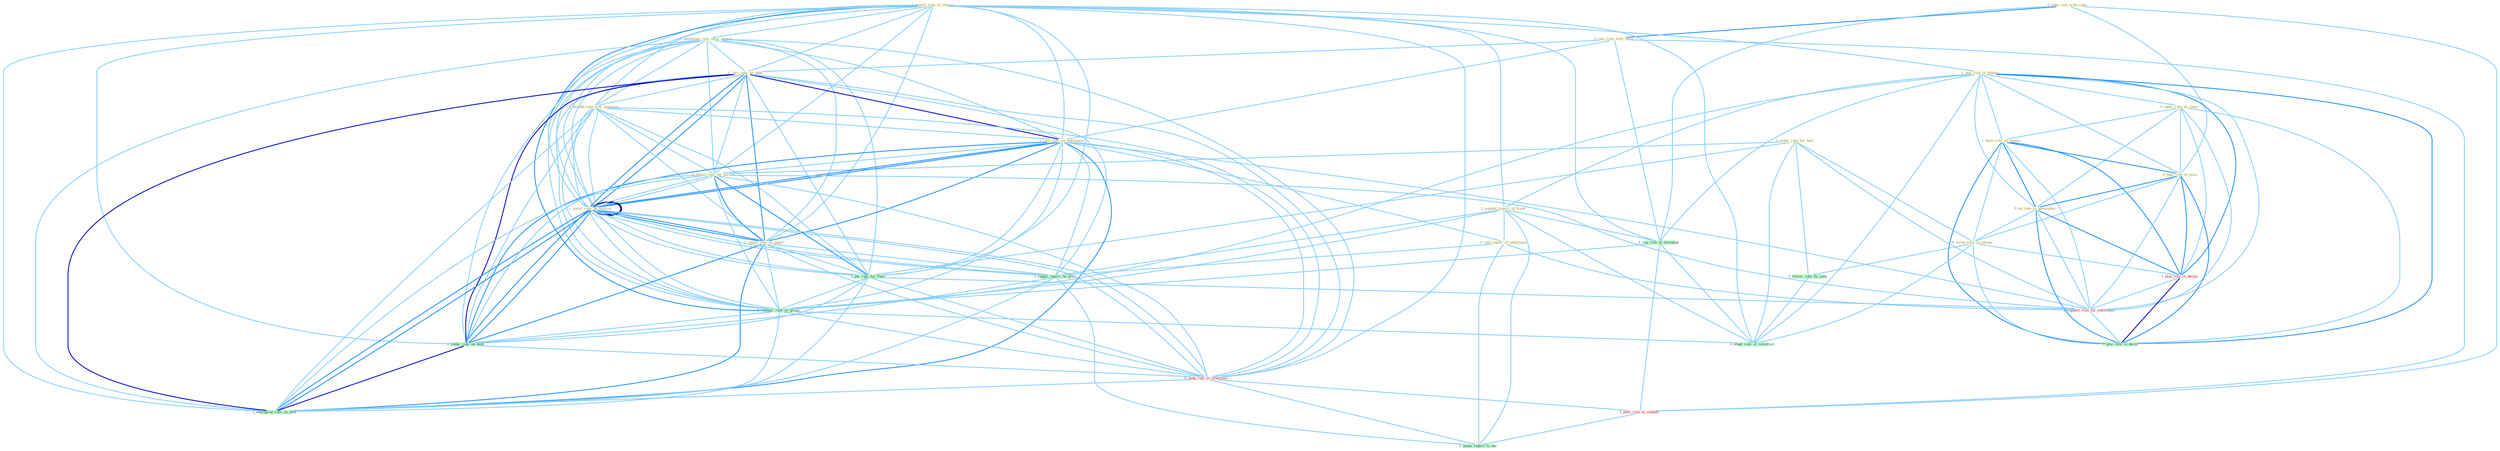 Graph G{ 
    node
    [shape=polygon,style=filled,width=.5,height=.06,color="#BDFCC9",fixedsize=true,fontsize=4,
    fontcolor="#2f4f4f"];
    {node
    [color="#ffffe0", fontcolor="#8b7d6b"] "1_usher_rule_for_busi " "0_take_risk_with_capit " "1_expect_rate_of_return " "1_plai_role_of_dummi " "0_ignor_role_as_sourc " "1_have_role_in_assess " "1_entitynam_rate_after_expens " "0_rais_risk_with_them " "1_mandat_report_of_trade " "0_rais_rate_on_debt " "0_exceed_rate_sinc_yearnum " "1_rais_rate_on_entitynam " "0_told_report_at_entitynam " "0_take_role_in_issu " "0_ha_role_in_hemispher " "0_write_rule_in_advanc " "1_lower_rate_on_million " "1_retain_rate_on_paper " "0_retain_rate_for_period "}
{node [color="#fff0f5", fontcolor="#b22222"] "1_plai_role_in_declin " "0_nudg_rate_to_othernum " "1_support_role_for_entitynam " "1_pose_risk_to_student "}
edge [color="#B0E2FF"];

	"1_usher_rule_for_busi " -- "0_write_rule_in_advanc " [w="1", color="#87cefa" ];
	"1_usher_rule_for_busi " -- "0_retain_rate_for_period " [w="1", color="#87cefa" ];
	"1_usher_rule_for_busi " -- "1_pai_rate_for_fund " [w="1", color="#87cefa" ];
	"1_usher_rule_for_busi " -- "1_follow_rule_by_judg " [w="1", color="#87cefa" ];
	"1_usher_rule_for_busi " -- "1_support_role_for_entitynam " [w="1", color="#87cefa" ];
	"1_usher_rule_for_busi " -- "1_adopt_rule_of_construct " [w="1", color="#87cefa" ];
	"0_take_risk_with_capit " -- "0_rais_risk_with_them " [w="2", color="#1e90ff" , len=0.8];
	"0_take_risk_with_capit " -- "0_take_role_in_issu " [w="1", color="#87cefa" ];
	"0_take_risk_with_capit " -- "1_run_risk_of_disintegr " [w="1", color="#87cefa" ];
	"0_take_risk_with_capit " -- "1_pose_risk_to_student " [w="1", color="#87cefa" ];
	"1_expect_rate_of_return " -- "1_plai_role_of_dummi " [w="1", color="#87cefa" ];
	"1_expect_rate_of_return " -- "1_entitynam_rate_after_expens " [w="1", color="#87cefa" ];
	"1_expect_rate_of_return " -- "1_mandat_report_of_trade " [w="1", color="#87cefa" ];
	"1_expect_rate_of_return " -- "0_rais_rate_on_debt " [w="1", color="#87cefa" ];
	"1_expect_rate_of_return " -- "0_exceed_rate_sinc_yearnum " [w="1", color="#87cefa" ];
	"1_expect_rate_of_return " -- "1_rais_rate_on_entitynam " [w="1", color="#87cefa" ];
	"1_expect_rate_of_return " -- "1_lower_rate_on_million " [w="1", color="#87cefa" ];
	"1_expect_rate_of_return " -- "1_retain_rate_on_paper " [w="1", color="#87cefa" ];
	"1_expect_rate_of_return " -- "0_retain_rate_for_period " [w="1", color="#87cefa" ];
	"1_expect_rate_of_return " -- "1_run_risk_of_disintegr " [w="1", color="#87cefa" ];
	"1_expect_rate_of_return " -- "1_pai_rate_for_fund " [w="1", color="#87cefa" ];
	"1_expect_rate_of_return " -- "1_compar_rate_of_group " [w="2", color="#1e90ff" , len=0.8];
	"1_expect_rate_of_return " -- "1_reduc_rate_on_debt " [w="1", color="#87cefa" ];
	"1_expect_rate_of_return " -- "0_nudg_rate_to_othernum " [w="1", color="#87cefa" ];
	"1_expect_rate_of_return " -- "1_adopt_rule_of_construct " [w="1", color="#87cefa" ];
	"1_expect_rate_of_return " -- "1_lower_rate_on_million " [w="1", color="#87cefa" ];
	"1_expect_rate_of_return " -- "1_downgrad_rate_on_debt " [w="1", color="#87cefa" ];
	"1_plai_role_of_dummi " -- "0_ignor_role_as_sourc " [w="1", color="#87cefa" ];
	"1_plai_role_of_dummi " -- "1_have_role_in_assess " [w="1", color="#87cefa" ];
	"1_plai_role_of_dummi " -- "1_mandat_report_of_trade " [w="1", color="#87cefa" ];
	"1_plai_role_of_dummi " -- "0_take_role_in_issu " [w="1", color="#87cefa" ];
	"1_plai_role_of_dummi " -- "0_ha_role_in_hemispher " [w="1", color="#87cefa" ];
	"1_plai_role_of_dummi " -- "1_run_risk_of_disintegr " [w="1", color="#87cefa" ];
	"1_plai_role_of_dummi " -- "1_plai_role_in_declin " [w="2", color="#1e90ff" , len=0.8];
	"1_plai_role_of_dummi " -- "1_compar_rate_of_group " [w="1", color="#87cefa" ];
	"1_plai_role_of_dummi " -- "1_support_role_for_entitynam " [w="1", color="#87cefa" ];
	"1_plai_role_of_dummi " -- "0_plai_role_in_decis " [w="2", color="#1e90ff" , len=0.8];
	"1_plai_role_of_dummi " -- "1_adopt_rule_of_construct " [w="1", color="#87cefa" ];
	"0_ignor_role_as_sourc " -- "1_have_role_in_assess " [w="1", color="#87cefa" ];
	"0_ignor_role_as_sourc " -- "0_take_role_in_issu " [w="1", color="#87cefa" ];
	"0_ignor_role_as_sourc " -- "0_ha_role_in_hemispher " [w="1", color="#87cefa" ];
	"0_ignor_role_as_sourc " -- "1_plai_role_in_declin " [w="1", color="#87cefa" ];
	"0_ignor_role_as_sourc " -- "1_support_role_for_entitynam " [w="1", color="#87cefa" ];
	"0_ignor_role_as_sourc " -- "0_plai_role_in_decis " [w="1", color="#87cefa" ];
	"1_have_role_in_assess " -- "0_take_role_in_issu " [w="2", color="#1e90ff" , len=0.8];
	"1_have_role_in_assess " -- "0_ha_role_in_hemispher " [w="2", color="#1e90ff" , len=0.8];
	"1_have_role_in_assess " -- "0_write_rule_in_advanc " [w="1", color="#87cefa" ];
	"1_have_role_in_assess " -- "1_plai_role_in_declin " [w="2", color="#1e90ff" , len=0.8];
	"1_have_role_in_assess " -- "1_support_role_for_entitynam " [w="1", color="#87cefa" ];
	"1_have_role_in_assess " -- "0_plai_role_in_decis " [w="2", color="#1e90ff" , len=0.8];
	"1_entitynam_rate_after_expens " -- "0_rais_rate_on_debt " [w="1", color="#87cefa" ];
	"1_entitynam_rate_after_expens " -- "0_exceed_rate_sinc_yearnum " [w="1", color="#87cefa" ];
	"1_entitynam_rate_after_expens " -- "1_rais_rate_on_entitynam " [w="1", color="#87cefa" ];
	"1_entitynam_rate_after_expens " -- "1_lower_rate_on_million " [w="1", color="#87cefa" ];
	"1_entitynam_rate_after_expens " -- "1_retain_rate_on_paper " [w="1", color="#87cefa" ];
	"1_entitynam_rate_after_expens " -- "0_retain_rate_for_period " [w="1", color="#87cefa" ];
	"1_entitynam_rate_after_expens " -- "1_pai_rate_for_fund " [w="1", color="#87cefa" ];
	"1_entitynam_rate_after_expens " -- "1_compar_rate_of_group " [w="1", color="#87cefa" ];
	"1_entitynam_rate_after_expens " -- "1_reduc_rate_on_debt " [w="1", color="#87cefa" ];
	"1_entitynam_rate_after_expens " -- "0_nudg_rate_to_othernum " [w="1", color="#87cefa" ];
	"1_entitynam_rate_after_expens " -- "1_lower_rate_on_million " [w="1", color="#87cefa" ];
	"1_entitynam_rate_after_expens " -- "1_downgrad_rate_on_debt " [w="1", color="#87cefa" ];
	"0_rais_risk_with_them " -- "0_rais_rate_on_debt " [w="1", color="#87cefa" ];
	"0_rais_risk_with_them " -- "1_rais_rate_on_entitynam " [w="1", color="#87cefa" ];
	"0_rais_risk_with_them " -- "1_run_risk_of_disintegr " [w="1", color="#87cefa" ];
	"0_rais_risk_with_them " -- "1_pose_risk_to_student " [w="1", color="#87cefa" ];
	"1_mandat_report_of_trade " -- "0_told_report_at_entitynam " [w="1", color="#87cefa" ];
	"1_mandat_report_of_trade " -- "1_run_risk_of_disintegr " [w="1", color="#87cefa" ];
	"1_mandat_report_of_trade " -- "1_suppli_report_on_plan " [w="1", color="#87cefa" ];
	"1_mandat_report_of_trade " -- "1_compar_rate_of_group " [w="1", color="#87cefa" ];
	"1_mandat_report_of_trade " -- "1_adopt_rule_of_construct " [w="1", color="#87cefa" ];
	"1_mandat_report_of_trade " -- "1_make_report_to_the " [w="1", color="#87cefa" ];
	"0_rais_rate_on_debt " -- "0_exceed_rate_sinc_yearnum " [w="1", color="#87cefa" ];
	"0_rais_rate_on_debt " -- "1_rais_rate_on_entitynam " [w="3", color="#0000cd" , len=0.6];
	"0_rais_rate_on_debt " -- "1_lower_rate_on_million " [w="2", color="#1e90ff" , len=0.8];
	"0_rais_rate_on_debt " -- "1_retain_rate_on_paper " [w="2", color="#1e90ff" , len=0.8];
	"0_rais_rate_on_debt " -- "0_retain_rate_for_period " [w="1", color="#87cefa" ];
	"0_rais_rate_on_debt " -- "1_suppli_report_on_plan " [w="1", color="#87cefa" ];
	"0_rais_rate_on_debt " -- "1_pai_rate_for_fund " [w="1", color="#87cefa" ];
	"0_rais_rate_on_debt " -- "1_compar_rate_of_group " [w="1", color="#87cefa" ];
	"0_rais_rate_on_debt " -- "1_reduc_rate_on_debt " [w="3", color="#0000cd" , len=0.6];
	"0_rais_rate_on_debt " -- "0_nudg_rate_to_othernum " [w="1", color="#87cefa" ];
	"0_rais_rate_on_debt " -- "1_lower_rate_on_million " [w="2", color="#1e90ff" , len=0.8];
	"0_rais_rate_on_debt " -- "1_downgrad_rate_on_debt " [w="3", color="#0000cd" , len=0.6];
	"0_exceed_rate_sinc_yearnum " -- "1_rais_rate_on_entitynam " [w="1", color="#87cefa" ];
	"0_exceed_rate_sinc_yearnum " -- "1_lower_rate_on_million " [w="1", color="#87cefa" ];
	"0_exceed_rate_sinc_yearnum " -- "1_retain_rate_on_paper " [w="1", color="#87cefa" ];
	"0_exceed_rate_sinc_yearnum " -- "0_retain_rate_for_period " [w="1", color="#87cefa" ];
	"0_exceed_rate_sinc_yearnum " -- "1_pai_rate_for_fund " [w="1", color="#87cefa" ];
	"0_exceed_rate_sinc_yearnum " -- "1_compar_rate_of_group " [w="1", color="#87cefa" ];
	"0_exceed_rate_sinc_yearnum " -- "1_reduc_rate_on_debt " [w="1", color="#87cefa" ];
	"0_exceed_rate_sinc_yearnum " -- "0_nudg_rate_to_othernum " [w="1", color="#87cefa" ];
	"0_exceed_rate_sinc_yearnum " -- "1_lower_rate_on_million " [w="1", color="#87cefa" ];
	"0_exceed_rate_sinc_yearnum " -- "1_downgrad_rate_on_debt " [w="1", color="#87cefa" ];
	"1_rais_rate_on_entitynam " -- "0_told_report_at_entitynam " [w="1", color="#87cefa" ];
	"1_rais_rate_on_entitynam " -- "1_lower_rate_on_million " [w="2", color="#1e90ff" , len=0.8];
	"1_rais_rate_on_entitynam " -- "1_retain_rate_on_paper " [w="2", color="#1e90ff" , len=0.8];
	"1_rais_rate_on_entitynam " -- "0_retain_rate_for_period " [w="1", color="#87cefa" ];
	"1_rais_rate_on_entitynam " -- "1_suppli_report_on_plan " [w="1", color="#87cefa" ];
	"1_rais_rate_on_entitynam " -- "1_pai_rate_for_fund " [w="1", color="#87cefa" ];
	"1_rais_rate_on_entitynam " -- "1_compar_rate_of_group " [w="1", color="#87cefa" ];
	"1_rais_rate_on_entitynam " -- "1_reduc_rate_on_debt " [w="2", color="#1e90ff" , len=0.8];
	"1_rais_rate_on_entitynam " -- "0_nudg_rate_to_othernum " [w="1", color="#87cefa" ];
	"1_rais_rate_on_entitynam " -- "1_support_role_for_entitynam " [w="1", color="#87cefa" ];
	"1_rais_rate_on_entitynam " -- "1_lower_rate_on_million " [w="2", color="#1e90ff" , len=0.8];
	"1_rais_rate_on_entitynam " -- "1_downgrad_rate_on_debt " [w="2", color="#1e90ff" , len=0.8];
	"0_told_report_at_entitynam " -- "1_suppli_report_on_plan " [w="1", color="#87cefa" ];
	"0_told_report_at_entitynam " -- "1_support_role_for_entitynam " [w="1", color="#87cefa" ];
	"0_told_report_at_entitynam " -- "1_make_report_to_the " [w="1", color="#87cefa" ];
	"0_take_role_in_issu " -- "0_ha_role_in_hemispher " [w="2", color="#1e90ff" , len=0.8];
	"0_take_role_in_issu " -- "0_write_rule_in_advanc " [w="1", color="#87cefa" ];
	"0_take_role_in_issu " -- "1_plai_role_in_declin " [w="2", color="#1e90ff" , len=0.8];
	"0_take_role_in_issu " -- "1_support_role_for_entitynam " [w="1", color="#87cefa" ];
	"0_take_role_in_issu " -- "0_plai_role_in_decis " [w="2", color="#1e90ff" , len=0.8];
	"0_ha_role_in_hemispher " -- "0_write_rule_in_advanc " [w="1", color="#87cefa" ];
	"0_ha_role_in_hemispher " -- "1_plai_role_in_declin " [w="2", color="#1e90ff" , len=0.8];
	"0_ha_role_in_hemispher " -- "1_support_role_for_entitynam " [w="1", color="#87cefa" ];
	"0_ha_role_in_hemispher " -- "0_plai_role_in_decis " [w="2", color="#1e90ff" , len=0.8];
	"0_write_rule_in_advanc " -- "1_plai_role_in_declin " [w="1", color="#87cefa" ];
	"0_write_rule_in_advanc " -- "1_follow_rule_by_judg " [w="1", color="#87cefa" ];
	"0_write_rule_in_advanc " -- "0_plai_role_in_decis " [w="1", color="#87cefa" ];
	"0_write_rule_in_advanc " -- "1_adopt_rule_of_construct " [w="1", color="#87cefa" ];
	"1_lower_rate_on_million " -- "1_retain_rate_on_paper " [w="2", color="#1e90ff" , len=0.8];
	"1_lower_rate_on_million " -- "0_retain_rate_for_period " [w="1", color="#87cefa" ];
	"1_lower_rate_on_million " -- "1_suppli_report_on_plan " [w="1", color="#87cefa" ];
	"1_lower_rate_on_million " -- "1_pai_rate_for_fund " [w="1", color="#87cefa" ];
	"1_lower_rate_on_million " -- "1_compar_rate_of_group " [w="1", color="#87cefa" ];
	"1_lower_rate_on_million " -- "1_reduc_rate_on_debt " [w="2", color="#1e90ff" , len=0.8];
	"1_lower_rate_on_million " -- "0_nudg_rate_to_othernum " [w="1", color="#87cefa" ];
	"1_lower_rate_on_million " -- "1_lower_rate_on_million " [w="4", style=bold, color="#000080", len=0.4];
	"1_lower_rate_on_million " -- "1_downgrad_rate_on_debt " [w="2", color="#1e90ff" , len=0.8];
	"1_retain_rate_on_paper " -- "0_retain_rate_for_period " [w="2", color="#1e90ff" , len=0.8];
	"1_retain_rate_on_paper " -- "1_suppli_report_on_plan " [w="1", color="#87cefa" ];
	"1_retain_rate_on_paper " -- "1_pai_rate_for_fund " [w="1", color="#87cefa" ];
	"1_retain_rate_on_paper " -- "1_compar_rate_of_group " [w="1", color="#87cefa" ];
	"1_retain_rate_on_paper " -- "1_reduc_rate_on_debt " [w="2", color="#1e90ff" , len=0.8];
	"1_retain_rate_on_paper " -- "0_nudg_rate_to_othernum " [w="1", color="#87cefa" ];
	"1_retain_rate_on_paper " -- "1_lower_rate_on_million " [w="2", color="#1e90ff" , len=0.8];
	"1_retain_rate_on_paper " -- "1_downgrad_rate_on_debt " [w="2", color="#1e90ff" , len=0.8];
	"0_retain_rate_for_period " -- "1_pai_rate_for_fund " [w="2", color="#1e90ff" , len=0.8];
	"0_retain_rate_for_period " -- "1_compar_rate_of_group " [w="1", color="#87cefa" ];
	"0_retain_rate_for_period " -- "1_reduc_rate_on_debt " [w="1", color="#87cefa" ];
	"0_retain_rate_for_period " -- "0_nudg_rate_to_othernum " [w="1", color="#87cefa" ];
	"0_retain_rate_for_period " -- "1_support_role_for_entitynam " [w="1", color="#87cefa" ];
	"0_retain_rate_for_period " -- "1_lower_rate_on_million " [w="1", color="#87cefa" ];
	"0_retain_rate_for_period " -- "1_downgrad_rate_on_debt " [w="1", color="#87cefa" ];
	"1_run_risk_of_disintegr " -- "1_compar_rate_of_group " [w="1", color="#87cefa" ];
	"1_run_risk_of_disintegr " -- "1_pose_risk_to_student " [w="1", color="#87cefa" ];
	"1_run_risk_of_disintegr " -- "1_adopt_rule_of_construct " [w="1", color="#87cefa" ];
	"1_plai_role_in_declin " -- "1_support_role_for_entitynam " [w="1", color="#87cefa" ];
	"1_plai_role_in_declin " -- "0_plai_role_in_decis " [w="3", color="#0000cd" , len=0.6];
	"1_suppli_report_on_plan " -- "1_reduc_rate_on_debt " [w="1", color="#87cefa" ];
	"1_suppli_report_on_plan " -- "1_lower_rate_on_million " [w="1", color="#87cefa" ];
	"1_suppli_report_on_plan " -- "1_downgrad_rate_on_debt " [w="1", color="#87cefa" ];
	"1_suppli_report_on_plan " -- "1_make_report_to_the " [w="1", color="#87cefa" ];
	"1_pai_rate_for_fund " -- "1_compar_rate_of_group " [w="1", color="#87cefa" ];
	"1_pai_rate_for_fund " -- "1_reduc_rate_on_debt " [w="1", color="#87cefa" ];
	"1_pai_rate_for_fund " -- "0_nudg_rate_to_othernum " [w="1", color="#87cefa" ];
	"1_pai_rate_for_fund " -- "1_support_role_for_entitynam " [w="1", color="#87cefa" ];
	"1_pai_rate_for_fund " -- "1_lower_rate_on_million " [w="1", color="#87cefa" ];
	"1_pai_rate_for_fund " -- "1_downgrad_rate_on_debt " [w="1", color="#87cefa" ];
	"1_follow_rule_by_judg " -- "1_adopt_rule_of_construct " [w="1", color="#87cefa" ];
	"1_compar_rate_of_group " -- "1_reduc_rate_on_debt " [w="1", color="#87cefa" ];
	"1_compar_rate_of_group " -- "0_nudg_rate_to_othernum " [w="1", color="#87cefa" ];
	"1_compar_rate_of_group " -- "1_adopt_rule_of_construct " [w="1", color="#87cefa" ];
	"1_compar_rate_of_group " -- "1_lower_rate_on_million " [w="1", color="#87cefa" ];
	"1_compar_rate_of_group " -- "1_downgrad_rate_on_debt " [w="1", color="#87cefa" ];
	"1_reduc_rate_on_debt " -- "0_nudg_rate_to_othernum " [w="1", color="#87cefa" ];
	"1_reduc_rate_on_debt " -- "1_lower_rate_on_million " [w="2", color="#1e90ff" , len=0.8];
	"1_reduc_rate_on_debt " -- "1_downgrad_rate_on_debt " [w="3", color="#0000cd" , len=0.6];
	"0_nudg_rate_to_othernum " -- "1_pose_risk_to_student " [w="1", color="#87cefa" ];
	"0_nudg_rate_to_othernum " -- "1_lower_rate_on_million " [w="1", color="#87cefa" ];
	"0_nudg_rate_to_othernum " -- "1_downgrad_rate_on_debt " [w="1", color="#87cefa" ];
	"0_nudg_rate_to_othernum " -- "1_make_report_to_the " [w="1", color="#87cefa" ];
	"1_support_role_for_entitynam " -- "0_plai_role_in_decis " [w="1", color="#87cefa" ];
	"1_pose_risk_to_student " -- "1_make_report_to_the " [w="1", color="#87cefa" ];
	"1_lower_rate_on_million " -- "1_downgrad_rate_on_debt " [w="2", color="#1e90ff" , len=0.8];
}